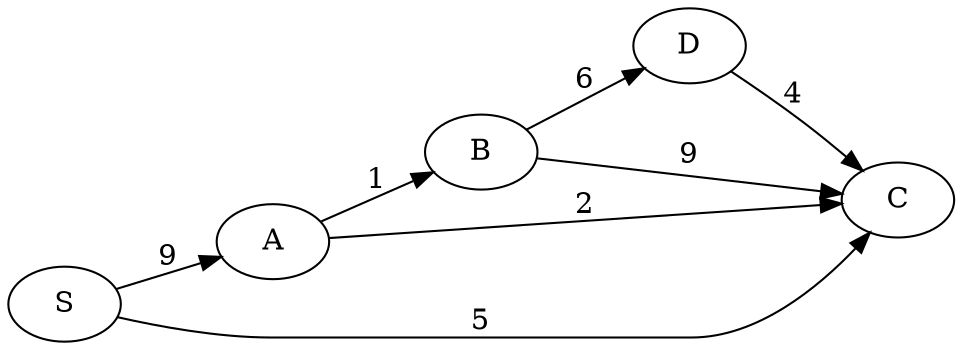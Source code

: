 digraph G {
	rankdir=LR;
	S -> A [label=9]
	A -> B [label=1]
	B -> D [label=6]
	D -> C [label=4]
	B -> C [label=9]
	A -> C [label=2]
	S -> C [label=5]
}
